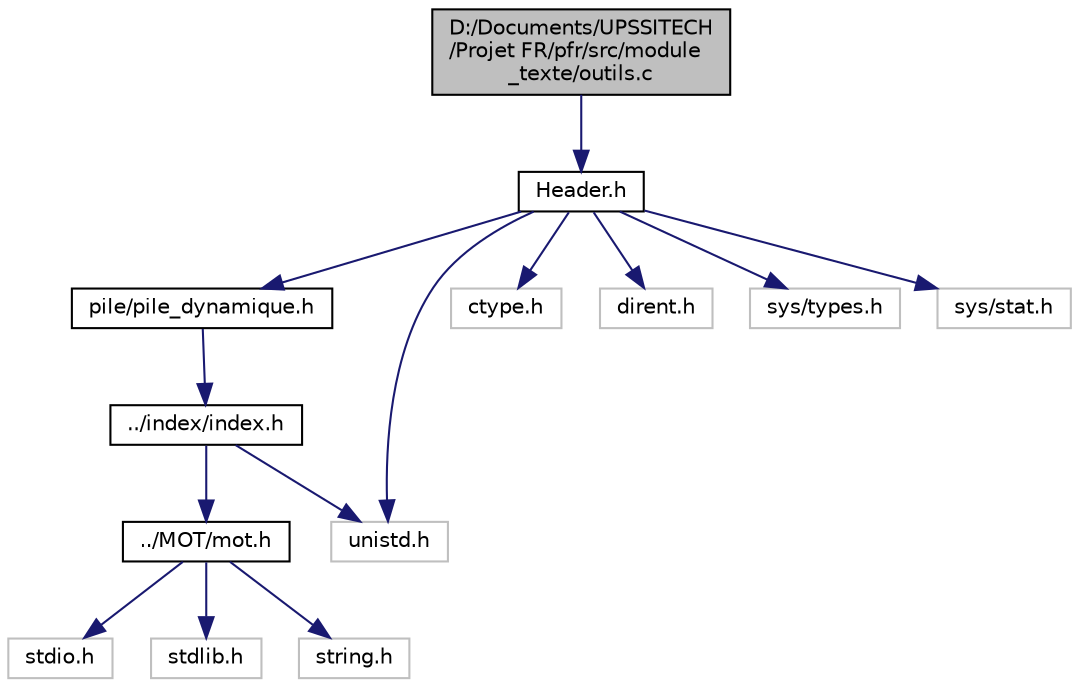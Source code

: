 digraph "D:/Documents/UPSSITECH/Projet FR/pfr/src/module_texte/outils.c"
{
  edge [fontname="Helvetica",fontsize="10",labelfontname="Helvetica",labelfontsize="10"];
  node [fontname="Helvetica",fontsize="10",shape=record];
  Node0 [label="D:/Documents/UPSSITECH\l/Projet FR/pfr/src/module\l_texte/outils.c",height=0.2,width=0.4,color="black", fillcolor="grey75", style="filled", fontcolor="black"];
  Node0 -> Node1 [color="midnightblue",fontsize="10",style="solid",fontname="Helvetica"];
  Node1 [label="Header.h",height=0.2,width=0.4,color="black", fillcolor="white", style="filled",URL="$module__texte_2header_8h.html"];
  Node1 -> Node2 [color="midnightblue",fontsize="10",style="solid",fontname="Helvetica"];
  Node2 [label="pile/pile_dynamique.h",height=0.2,width=0.4,color="black", fillcolor="white", style="filled",URL="$module__texte_2pile_2pile__dynamique_8h.html"];
  Node2 -> Node3 [color="midnightblue",fontsize="10",style="solid",fontname="Helvetica"];
  Node3 [label="../index/index.h",height=0.2,width=0.4,color="black", fillcolor="white", style="filled",URL="$index_8h.html",tooltip="Fichier contenant les prototypes des fonctions relatives aux index de mots. "];
  Node3 -> Node4 [color="midnightblue",fontsize="10",style="solid",fontname="Helvetica"];
  Node4 [label="../MOT/mot.h",height=0.2,width=0.4,color="black", fillcolor="white", style="filled",URL="$mot_8h.html",tooltip="Les fonctions relatives aux elements de type mot. "];
  Node4 -> Node5 [color="midnightblue",fontsize="10",style="solid",fontname="Helvetica"];
  Node5 [label="stdio.h",height=0.2,width=0.4,color="grey75", fillcolor="white", style="filled"];
  Node4 -> Node6 [color="midnightblue",fontsize="10",style="solid",fontname="Helvetica"];
  Node6 [label="stdlib.h",height=0.2,width=0.4,color="grey75", fillcolor="white", style="filled"];
  Node4 -> Node7 [color="midnightblue",fontsize="10",style="solid",fontname="Helvetica"];
  Node7 [label="string.h",height=0.2,width=0.4,color="grey75", fillcolor="white", style="filled"];
  Node3 -> Node8 [color="midnightblue",fontsize="10",style="solid",fontname="Helvetica"];
  Node8 [label="unistd.h",height=0.2,width=0.4,color="grey75", fillcolor="white", style="filled"];
  Node1 -> Node9 [color="midnightblue",fontsize="10",style="solid",fontname="Helvetica"];
  Node9 [label="ctype.h",height=0.2,width=0.4,color="grey75", fillcolor="white", style="filled"];
  Node1 -> Node10 [color="midnightblue",fontsize="10",style="solid",fontname="Helvetica"];
  Node10 [label="dirent.h",height=0.2,width=0.4,color="grey75", fillcolor="white", style="filled"];
  Node1 -> Node11 [color="midnightblue",fontsize="10",style="solid",fontname="Helvetica"];
  Node11 [label="sys/types.h",height=0.2,width=0.4,color="grey75", fillcolor="white", style="filled"];
  Node1 -> Node12 [color="midnightblue",fontsize="10",style="solid",fontname="Helvetica"];
  Node12 [label="sys/stat.h",height=0.2,width=0.4,color="grey75", fillcolor="white", style="filled"];
  Node1 -> Node8 [color="midnightblue",fontsize="10",style="solid",fontname="Helvetica"];
}
